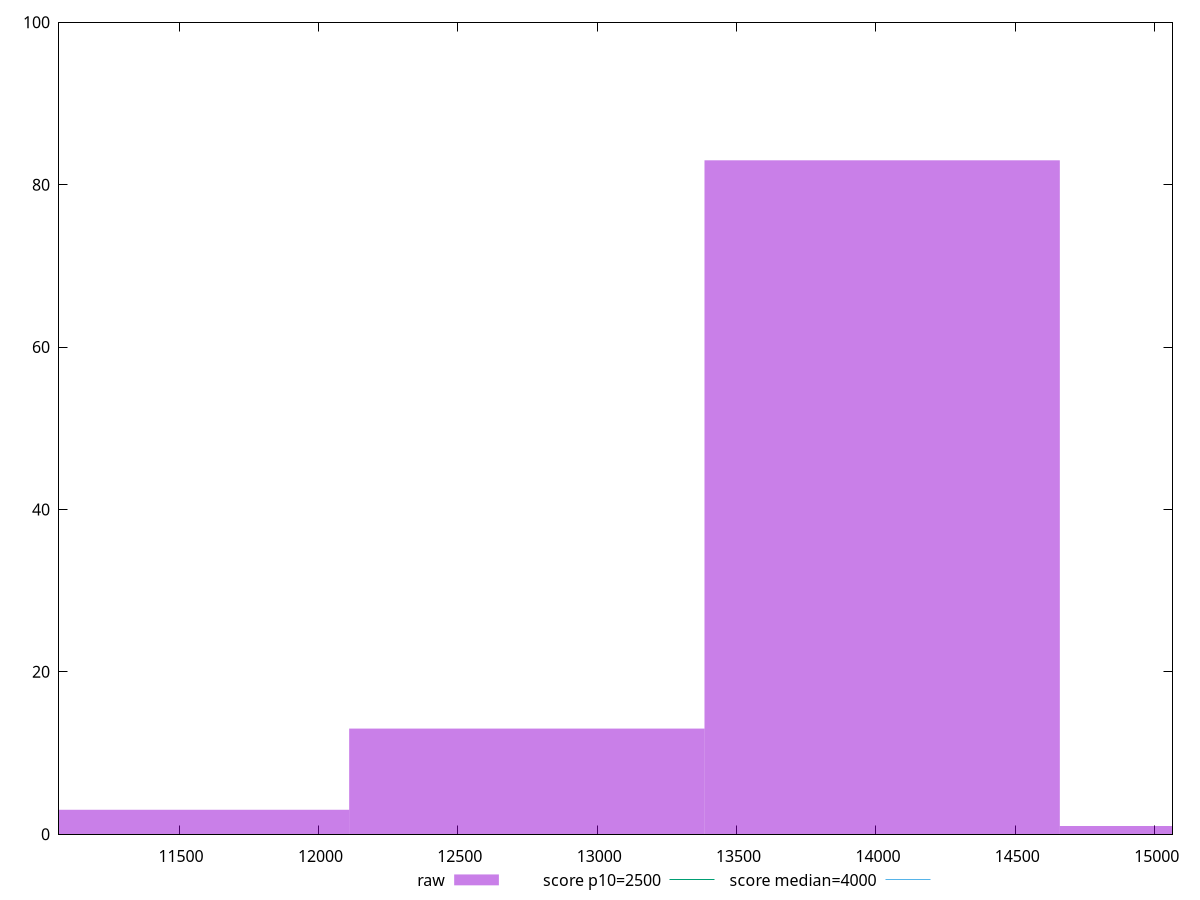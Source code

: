 reset

$raw <<EOF
14022.509133316424 83
12747.735575742205 13
15297.282690890645 1
11472.962018167984 3
EOF

set key outside below
set boxwidth 1274.7735575742204
set xrange [11069.418999999998:15064.08195]
set yrange [0:100]
set trange [0:100]
set style fill transparent solid 0.5 noborder

set parametric
set terminal svg size 640, 490 enhanced background rgb 'white'
set output "report_00018_2021-02-10T15-25-16.877Z/largest-contentful-paint/samples/pages/raw/histogram.svg"

plot $raw title "raw" with boxes, \
     2500,t title "score p10=2500", \
     4000,t title "score median=4000"

reset
